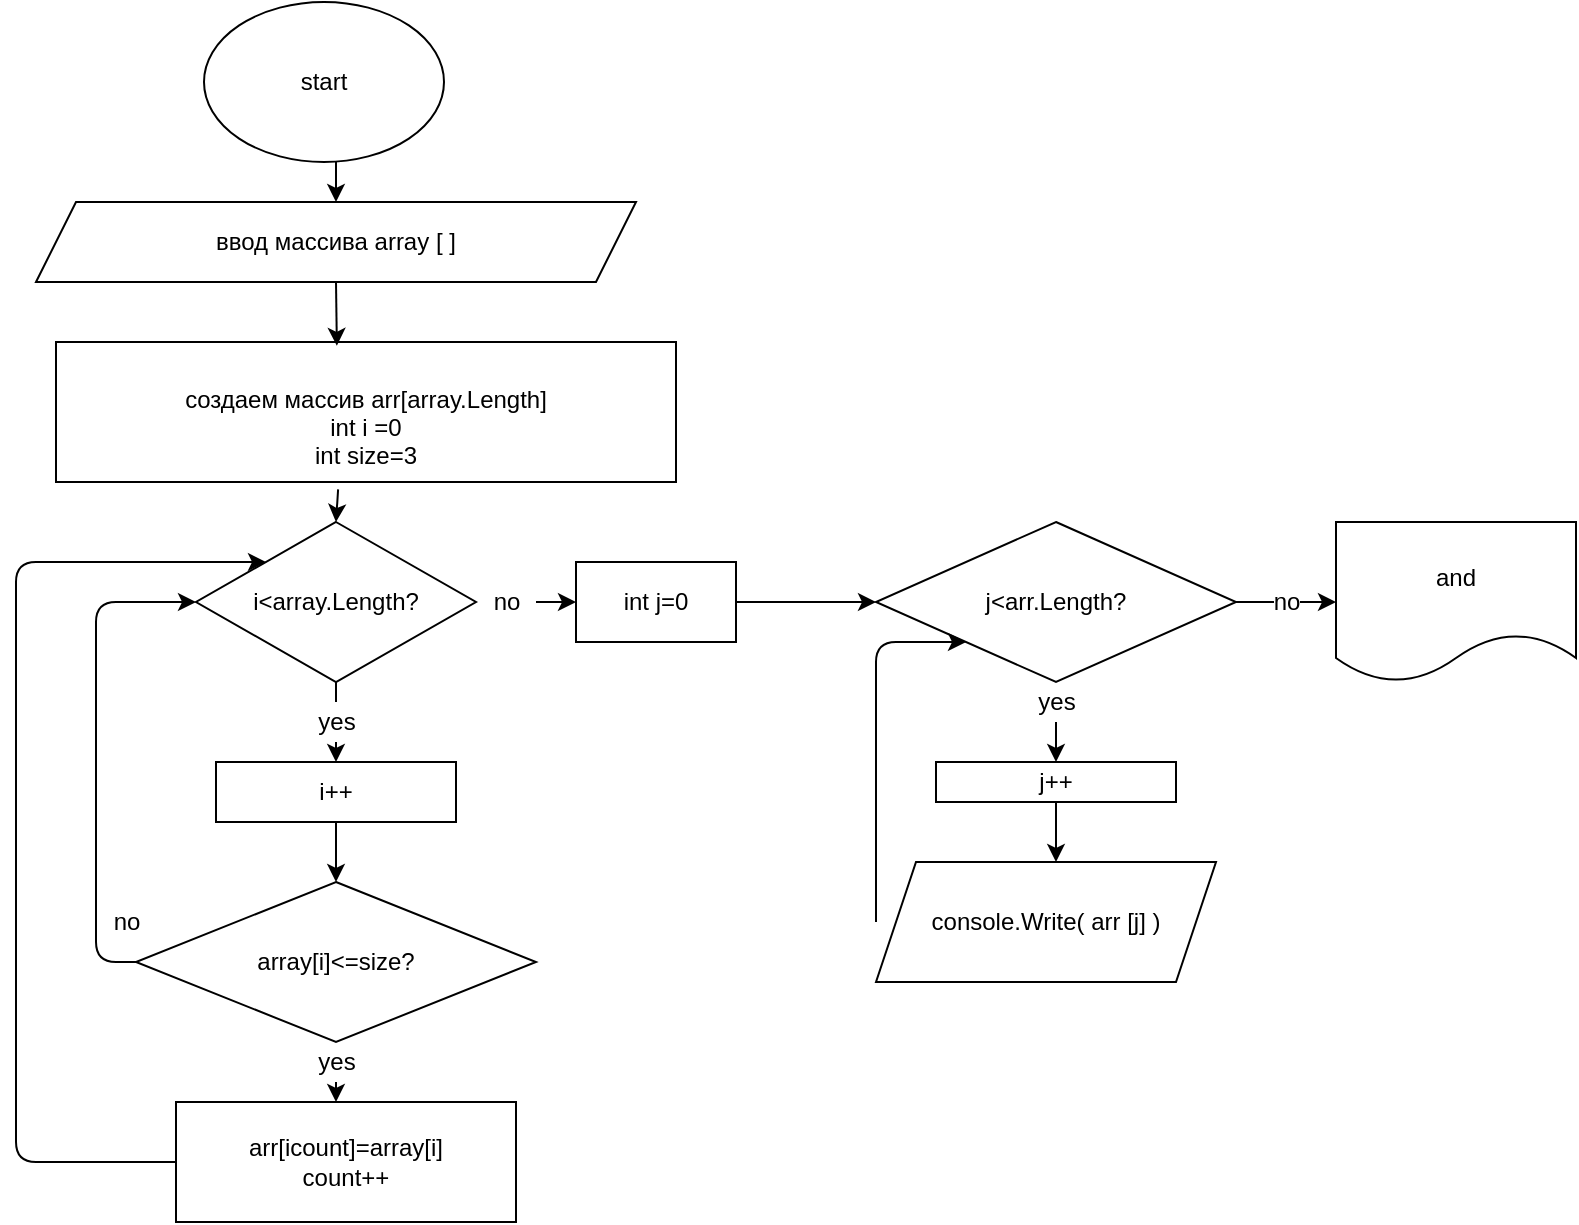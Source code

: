 <mxfile>
    <diagram id="SF55UEeusD6cB2Il25Sq" name="Страница 1">
        <mxGraphModel dx="738" dy="574" grid="1" gridSize="10" guides="1" tooltips="1" connect="1" arrows="1" fold="1" page="1" pageScale="1" pageWidth="827" pageHeight="1169" math="0" shadow="0">
            <root>
                <mxCell id="0"/>
                <mxCell id="1" parent="0"/>
                <mxCell id="2" value="start" style="ellipse;whiteSpace=wrap;html=1;" vertex="1" parent="1">
                    <mxGeometry x="294" y="20" width="120" height="80" as="geometry"/>
                </mxCell>
                <mxCell id="5" value="&lt;div style=&quot;text-align: justify&quot;&gt;&lt;span&gt;&lt;br&gt;&lt;/span&gt;&lt;/div&gt;&lt;div style=&quot;text-align: justify&quot;&gt;&lt;span&gt;&lt;br&gt;&lt;/span&gt;&lt;/div&gt;&lt;div style=&quot;text-align: justify&quot;&gt;&lt;span&gt;ввод массива array [ ]&lt;/span&gt;&lt;/div&gt;&lt;span style=&quot;background-color: rgb(30 , 30 , 30)&quot;&gt;&lt;div style=&quot;text-align: justify&quot;&gt;&lt;font color=&quot;#d4d4d4&quot; face=&quot;consolas, courier new, monospace&quot;&gt;&lt;br&gt;&lt;/font&gt;&lt;/div&gt;&lt;br&gt;&lt;/span&gt;" style="shape=parallelogram;perimeter=parallelogramPerimeter;whiteSpace=wrap;html=1;fixedSize=1;" vertex="1" parent="1">
                    <mxGeometry x="210" y="120" width="300" height="40" as="geometry"/>
                </mxCell>
                <mxCell id="6" value="" style="endArrow=classic;html=1;entryX=0.5;entryY=0;entryDx=0;entryDy=0;" edge="1" parent="1" target="5">
                    <mxGeometry width="50" height="50" relative="1" as="geometry">
                        <mxPoint x="360" y="100" as="sourcePoint"/>
                        <mxPoint x="420" y="260" as="targetPoint"/>
                    </mxGeometry>
                </mxCell>
                <mxCell id="7" value="&lt;span style=&quot;font-size: 12px ; font-style: normal ; font-weight: 400 ; letter-spacing: normal ; text-align: center ; text-indent: 0px ; text-transform: none ; word-spacing: 0px ; background-color: rgb(30 , 30 , 30) ; color: rgb(212 , 212 , 212) ; font-family: &amp;#34;consolas&amp;#34; , &amp;#34;courier new&amp;#34; , monospace&quot;&gt;&lt;font style=&quot;font-size: 12px&quot;&gt;&lt;br&gt;&lt;/font&gt;&lt;/span&gt;cоздаем массив arr[array.Length]&lt;br&gt;int i =0&lt;br&gt;int size=3" style="rounded=0;whiteSpace=wrap;html=1;fontSize=12;" vertex="1" parent="1">
                    <mxGeometry x="220" y="190" width="310" height="70" as="geometry"/>
                </mxCell>
                <mxCell id="8" value="" style="endArrow=classic;html=1;fontSize=12;exitX=0.5;exitY=1;exitDx=0;exitDy=0;entryX=0.453;entryY=0.027;entryDx=0;entryDy=0;entryPerimeter=0;" edge="1" parent="1" source="5" target="7">
                    <mxGeometry width="50" height="50" relative="1" as="geometry">
                        <mxPoint x="370" y="290" as="sourcePoint"/>
                        <mxPoint x="420" y="240" as="targetPoint"/>
                    </mxGeometry>
                </mxCell>
                <mxCell id="9" value="i&amp;lt;array.Length?" style="rhombus;whiteSpace=wrap;html=1;fontSize=12;" vertex="1" parent="1">
                    <mxGeometry x="290" y="280" width="140" height="80" as="geometry"/>
                </mxCell>
                <mxCell id="10" value="" style="endArrow=classic;html=1;fontSize=12;exitX=0.455;exitY=1.053;exitDx=0;exitDy=0;exitPerimeter=0;entryX=0.5;entryY=0;entryDx=0;entryDy=0;" edge="1" parent="1" source="7" target="9">
                    <mxGeometry width="50" height="50" relative="1" as="geometry">
                        <mxPoint x="370" y="290" as="sourcePoint"/>
                        <mxPoint x="420" y="240" as="targetPoint"/>
                    </mxGeometry>
                </mxCell>
                <mxCell id="11" value="" style="endArrow=classic;html=1;fontSize=12;exitX=0.5;exitY=1;exitDx=0;exitDy=0;startArrow=none;" edge="1" parent="1" source="12">
                    <mxGeometry width="50" height="50" relative="1" as="geometry">
                        <mxPoint x="370" y="290" as="sourcePoint"/>
                        <mxPoint x="360" y="400" as="targetPoint"/>
                        <Array as="points"/>
                    </mxGeometry>
                </mxCell>
                <mxCell id="13" value="i++&lt;br&gt;" style="rounded=0;whiteSpace=wrap;html=1;fontSize=12;" vertex="1" parent="1">
                    <mxGeometry x="300" y="400" width="120" height="30" as="geometry"/>
                </mxCell>
                <mxCell id="14" value="array[i]&amp;lt;=size?" style="rhombus;whiteSpace=wrap;html=1;fontSize=12;" vertex="1" parent="1">
                    <mxGeometry x="260" y="460" width="200" height="80" as="geometry"/>
                </mxCell>
                <mxCell id="15" value="" style="endArrow=classic;html=1;fontSize=12;exitX=0.5;exitY=1;exitDx=0;exitDy=0;entryX=0.5;entryY=0;entryDx=0;entryDy=0;" edge="1" parent="1" source="13" target="14">
                    <mxGeometry width="50" height="50" relative="1" as="geometry">
                        <mxPoint x="370" y="350" as="sourcePoint"/>
                        <mxPoint x="420" y="300" as="targetPoint"/>
                    </mxGeometry>
                </mxCell>
                <mxCell id="16" value="" style="endArrow=classic;html=1;fontSize=12;exitX=0.5;exitY=1;exitDx=0;exitDy=0;startArrow=none;" edge="1" parent="1" source="17">
                    <mxGeometry width="50" height="50" relative="1" as="geometry">
                        <mxPoint x="370" y="470" as="sourcePoint"/>
                        <mxPoint x="360" y="570" as="targetPoint"/>
                    </mxGeometry>
                </mxCell>
                <mxCell id="18" value="arr[icount]=array[i]&lt;br&gt;count++" style="rounded=0;whiteSpace=wrap;html=1;fontSize=12;" vertex="1" parent="1">
                    <mxGeometry x="280" y="570" width="170" height="60" as="geometry"/>
                </mxCell>
                <mxCell id="19" value="" style="endArrow=classic;html=1;fontSize=12;exitX=0;exitY=0.5;exitDx=0;exitDy=0;entryX=0;entryY=0.5;entryDx=0;entryDy=0;startArrow=none;" edge="1" parent="1" source="21" target="9">
                    <mxGeometry width="50" height="50" relative="1" as="geometry">
                        <mxPoint x="370" y="480" as="sourcePoint"/>
                        <mxPoint x="200" y="500" as="targetPoint"/>
                        <Array as="points">
                            <mxPoint x="240" y="320"/>
                        </Array>
                    </mxGeometry>
                </mxCell>
                <mxCell id="22" value="" style="endArrow=classic;html=1;fontSize=12;exitX=0;exitY=0.5;exitDx=0;exitDy=0;entryX=0;entryY=0;entryDx=0;entryDy=0;" edge="1" parent="1" source="18" target="9">
                    <mxGeometry width="50" height="50" relative="1" as="geometry">
                        <mxPoint x="370" y="480" as="sourcePoint"/>
                        <mxPoint x="220" y="290" as="targetPoint"/>
                        <Array as="points">
                            <mxPoint x="200" y="600"/>
                            <mxPoint x="200" y="300"/>
                        </Array>
                    </mxGeometry>
                </mxCell>
                <mxCell id="23" value="" style="endArrow=classic;html=1;fontSize=12;exitX=1;exitY=0.5;exitDx=0;exitDy=0;startArrow=none;" edge="1" parent="1" source="24">
                    <mxGeometry width="50" height="50" relative="1" as="geometry">
                        <mxPoint x="370" y="480" as="sourcePoint"/>
                        <mxPoint x="480" y="320" as="targetPoint"/>
                    </mxGeometry>
                </mxCell>
                <mxCell id="25" value="int j=0" style="rounded=0;whiteSpace=wrap;html=1;fontSize=12;" vertex="1" parent="1">
                    <mxGeometry x="480" y="300" width="80" height="40" as="geometry"/>
                </mxCell>
                <mxCell id="26" value="" style="endArrow=classic;html=1;fontSize=12;exitX=1;exitY=0.5;exitDx=0;exitDy=0;entryX=0;entryY=0.5;entryDx=0;entryDy=0;" edge="1" parent="1" source="25" target="27">
                    <mxGeometry width="50" height="50" relative="1" as="geometry">
                        <mxPoint x="370" y="480" as="sourcePoint"/>
                        <mxPoint x="600" y="320" as="targetPoint"/>
                    </mxGeometry>
                </mxCell>
                <mxCell id="27" value="j&amp;lt;arr.Length?" style="rhombus;whiteSpace=wrap;html=1;fontSize=12;" vertex="1" parent="1">
                    <mxGeometry x="630" y="280" width="180" height="80" as="geometry"/>
                </mxCell>
                <mxCell id="29" value="" style="endArrow=classic;html=1;fontSize=12;exitX=0.5;exitY=1;exitDx=0;exitDy=0;startArrow=none;" edge="1" parent="1" source="30">
                    <mxGeometry width="50" height="50" relative="1" as="geometry">
                        <mxPoint x="650" y="590" as="sourcePoint"/>
                        <mxPoint x="720" y="400" as="targetPoint"/>
                    </mxGeometry>
                </mxCell>
                <mxCell id="30" value="yes" style="text;html=1;align=center;verticalAlign=middle;resizable=0;points=[];autosize=1;strokeColor=none;fillColor=none;fontSize=12;" vertex="1" parent="1">
                    <mxGeometry x="705" y="360" width="30" height="20" as="geometry"/>
                </mxCell>
                <mxCell id="31" value="" style="endArrow=none;html=1;fontSize=12;exitX=0.5;exitY=1;exitDx=0;exitDy=0;" edge="1" parent="1" source="27" target="30">
                    <mxGeometry width="50" height="50" relative="1" as="geometry">
                        <mxPoint x="720" y="360" as="sourcePoint"/>
                        <mxPoint x="720" y="400" as="targetPoint"/>
                    </mxGeometry>
                </mxCell>
                <mxCell id="24" value="no" style="text;html=1;align=center;verticalAlign=middle;resizable=0;points=[];autosize=1;strokeColor=none;fillColor=none;fontSize=12;" vertex="1" parent="1">
                    <mxGeometry x="430" y="310" width="30" height="20" as="geometry"/>
                </mxCell>
                <mxCell id="32" value="" style="endArrow=none;html=1;fontSize=12;exitX=1;exitY=0.5;exitDx=0;exitDy=0;" edge="1" parent="1" source="9" target="24">
                    <mxGeometry width="50" height="50" relative="1" as="geometry">
                        <mxPoint x="430" y="320" as="sourcePoint"/>
                        <mxPoint x="480" y="320" as="targetPoint"/>
                    </mxGeometry>
                </mxCell>
                <mxCell id="12" value="yes" style="text;html=1;align=center;verticalAlign=middle;resizable=0;points=[];autosize=1;strokeColor=none;fillColor=none;fontSize=12;" vertex="1" parent="1">
                    <mxGeometry x="345" y="370" width="30" height="20" as="geometry"/>
                </mxCell>
                <mxCell id="33" value="" style="endArrow=none;html=1;fontSize=12;exitX=0.5;exitY=1;exitDx=0;exitDy=0;" edge="1" parent="1" source="9" target="12">
                    <mxGeometry width="50" height="50" relative="1" as="geometry">
                        <mxPoint x="360" y="360" as="sourcePoint"/>
                        <mxPoint x="360" y="400" as="targetPoint"/>
                        <Array as="points"/>
                    </mxGeometry>
                </mxCell>
                <mxCell id="17" value="yes" style="text;html=1;align=center;verticalAlign=middle;resizable=0;points=[];autosize=1;strokeColor=none;fillColor=none;fontSize=12;" vertex="1" parent="1">
                    <mxGeometry x="345" y="540" width="30" height="20" as="geometry"/>
                </mxCell>
                <mxCell id="34" value="" style="endArrow=none;html=1;fontSize=12;exitX=0.5;exitY=1;exitDx=0;exitDy=0;" edge="1" parent="1" source="14" target="17">
                    <mxGeometry width="50" height="50" relative="1" as="geometry">
                        <mxPoint x="360" y="540" as="sourcePoint"/>
                        <mxPoint x="360" y="570" as="targetPoint"/>
                    </mxGeometry>
                </mxCell>
                <mxCell id="21" value="no" style="text;html=1;align=center;verticalAlign=middle;resizable=0;points=[];autosize=1;strokeColor=none;fillColor=none;fontSize=12;" vertex="1" parent="1">
                    <mxGeometry x="240" y="470" width="30" height="20" as="geometry"/>
                </mxCell>
                <mxCell id="35" value="" style="endArrow=none;html=1;fontSize=12;exitX=0;exitY=0.5;exitDx=0;exitDy=0;entryX=0;entryY=0.5;entryDx=0;entryDy=0;" edge="1" parent="1" source="14" target="21">
                    <mxGeometry width="50" height="50" relative="1" as="geometry">
                        <mxPoint x="260" y="500" as="sourcePoint"/>
                        <mxPoint x="290" y="320" as="targetPoint"/>
                        <Array as="points">
                            <mxPoint x="240" y="500"/>
                            <mxPoint x="240" y="400"/>
                        </Array>
                    </mxGeometry>
                </mxCell>
                <mxCell id="36" value="j++" style="rounded=0;whiteSpace=wrap;html=1;fontSize=12;" vertex="1" parent="1">
                    <mxGeometry x="660" y="400" width="120" height="20" as="geometry"/>
                </mxCell>
                <mxCell id="37" value="" style="endArrow=classic;html=1;fontSize=12;exitX=0.5;exitY=1;exitDx=0;exitDy=0;" edge="1" parent="1" source="36">
                    <mxGeometry width="50" height="50" relative="1" as="geometry">
                        <mxPoint x="580" y="590" as="sourcePoint"/>
                        <mxPoint x="720" y="450" as="targetPoint"/>
                    </mxGeometry>
                </mxCell>
                <mxCell id="40" value="" style="endArrow=classic;html=1;fontSize=12;exitX=0;exitY=0.5;exitDx=0;exitDy=0;entryX=0;entryY=1;entryDx=0;entryDy=0;" edge="1" parent="1" target="27">
                    <mxGeometry width="50" height="50" relative="1" as="geometry">
                        <mxPoint x="630" y="480" as="sourcePoint"/>
                        <mxPoint x="630" y="540" as="targetPoint"/>
                        <Array as="points">
                            <mxPoint x="630" y="340"/>
                        </Array>
                    </mxGeometry>
                </mxCell>
                <mxCell id="41" value="no" style="endArrow=classic;html=1;fontSize=12;exitX=1;exitY=0.5;exitDx=0;exitDy=0;" edge="1" parent="1" source="27">
                    <mxGeometry width="50" height="50" relative="1" as="geometry">
                        <mxPoint x="580" y="590" as="sourcePoint"/>
                        <mxPoint x="860" y="320" as="targetPoint"/>
                    </mxGeometry>
                </mxCell>
                <mxCell id="42" value="&lt;span&gt;console.Write( arr [j] )&lt;/span&gt;" style="shape=parallelogram;perimeter=parallelogramPerimeter;whiteSpace=wrap;html=1;fixedSize=1;fontSize=12;" vertex="1" parent="1">
                    <mxGeometry x="630" y="450" width="170" height="60" as="geometry"/>
                </mxCell>
                <mxCell id="43" value="and" style="shape=document;whiteSpace=wrap;html=1;boundedLbl=1;fontSize=12;" vertex="1" parent="1">
                    <mxGeometry x="860" y="280" width="120" height="80" as="geometry"/>
                </mxCell>
            </root>
        </mxGraphModel>
    </diagram>
</mxfile>